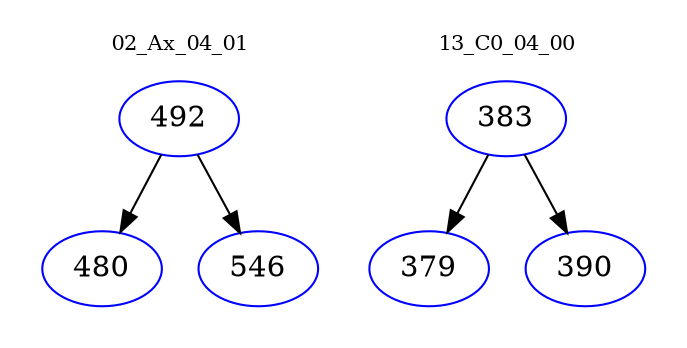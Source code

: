 digraph{
subgraph cluster_0 {
color = white
label = "02_Ax_04_01";
fontsize=10;
T0_492 [label="492", color="blue"]
T0_492 -> T0_480 [color="black"]
T0_480 [label="480", color="blue"]
T0_492 -> T0_546 [color="black"]
T0_546 [label="546", color="blue"]
}
subgraph cluster_1 {
color = white
label = "13_C0_04_00";
fontsize=10;
T1_383 [label="383", color="blue"]
T1_383 -> T1_379 [color="black"]
T1_379 [label="379", color="blue"]
T1_383 -> T1_390 [color="black"]
T1_390 [label="390", color="blue"]
}
}
